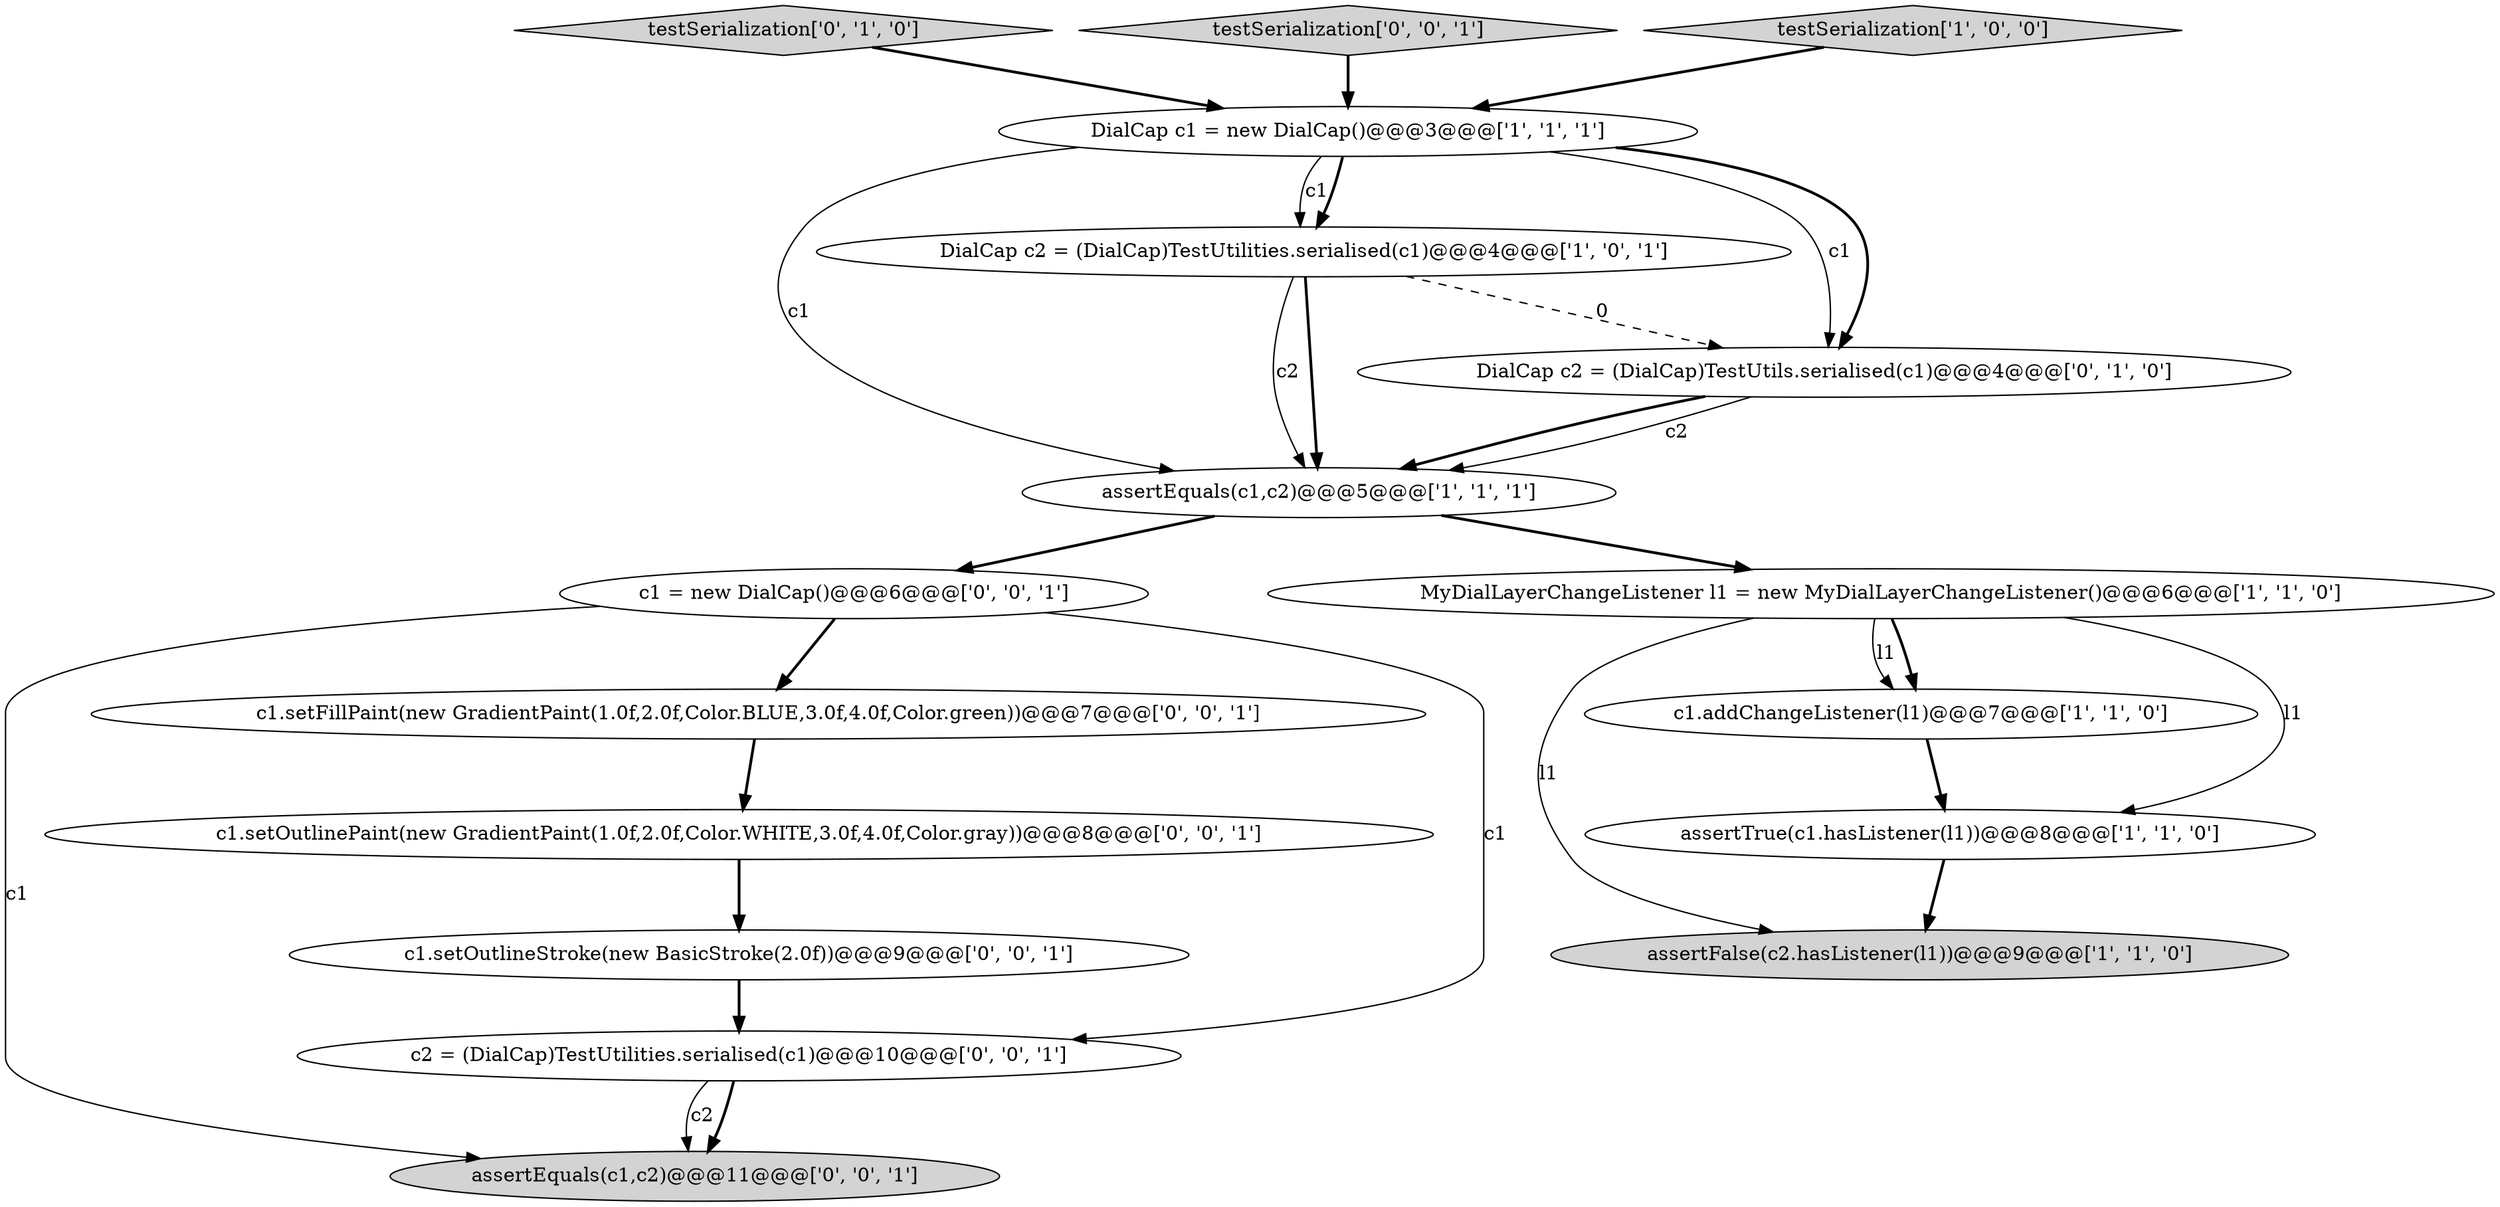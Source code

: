 digraph {
0 [style = filled, label = "assertEquals(c1,c2)@@@5@@@['1', '1', '1']", fillcolor = white, shape = ellipse image = "AAA0AAABBB1BBB"];
3 [style = filled, label = "assertFalse(c2.hasListener(l1))@@@9@@@['1', '1', '0']", fillcolor = lightgray, shape = ellipse image = "AAA0AAABBB1BBB"];
8 [style = filled, label = "testSerialization['0', '1', '0']", fillcolor = lightgray, shape = diamond image = "AAA0AAABBB2BBB"];
15 [style = filled, label = "c1.setOutlineStroke(new BasicStroke(2.0f))@@@9@@@['0', '0', '1']", fillcolor = white, shape = ellipse image = "AAA0AAABBB3BBB"];
14 [style = filled, label = "c2 = (DialCap)TestUtilities.serialised(c1)@@@10@@@['0', '0', '1']", fillcolor = white, shape = ellipse image = "AAA0AAABBB3BBB"];
16 [style = filled, label = "assertEquals(c1,c2)@@@11@@@['0', '0', '1']", fillcolor = lightgray, shape = ellipse image = "AAA0AAABBB3BBB"];
2 [style = filled, label = "assertTrue(c1.hasListener(l1))@@@8@@@['1', '1', '0']", fillcolor = white, shape = ellipse image = "AAA0AAABBB1BBB"];
13 [style = filled, label = "testSerialization['0', '0', '1']", fillcolor = lightgray, shape = diamond image = "AAA0AAABBB3BBB"];
7 [style = filled, label = "c1.addChangeListener(l1)@@@7@@@['1', '1', '0']", fillcolor = white, shape = ellipse image = "AAA0AAABBB1BBB"];
5 [style = filled, label = "DialCap c2 = (DialCap)TestUtilities.serialised(c1)@@@4@@@['1', '0', '1']", fillcolor = white, shape = ellipse image = "AAA0AAABBB1BBB"];
1 [style = filled, label = "testSerialization['1', '0', '0']", fillcolor = lightgray, shape = diamond image = "AAA0AAABBB1BBB"];
11 [style = filled, label = "c1 = new DialCap()@@@6@@@['0', '0', '1']", fillcolor = white, shape = ellipse image = "AAA0AAABBB3BBB"];
12 [style = filled, label = "c1.setOutlinePaint(new GradientPaint(1.0f,2.0f,Color.WHITE,3.0f,4.0f,Color.gray))@@@8@@@['0', '0', '1']", fillcolor = white, shape = ellipse image = "AAA0AAABBB3BBB"];
6 [style = filled, label = "DialCap c1 = new DialCap()@@@3@@@['1', '1', '1']", fillcolor = white, shape = ellipse image = "AAA0AAABBB1BBB"];
9 [style = filled, label = "DialCap c2 = (DialCap)TestUtils.serialised(c1)@@@4@@@['0', '1', '0']", fillcolor = white, shape = ellipse image = "AAA1AAABBB2BBB"];
4 [style = filled, label = "MyDialLayerChangeListener l1 = new MyDialLayerChangeListener()@@@6@@@['1', '1', '0']", fillcolor = white, shape = ellipse image = "AAA0AAABBB1BBB"];
10 [style = filled, label = "c1.setFillPaint(new GradientPaint(1.0f,2.0f,Color.BLUE,3.0f,4.0f,Color.green))@@@7@@@['0', '0', '1']", fillcolor = white, shape = ellipse image = "AAA0AAABBB3BBB"];
4->2 [style = solid, label="l1"];
5->0 [style = solid, label="c2"];
0->4 [style = bold, label=""];
4->7 [style = bold, label=""];
14->16 [style = bold, label=""];
9->0 [style = solid, label="c2"];
11->16 [style = solid, label="c1"];
12->15 [style = bold, label=""];
6->9 [style = solid, label="c1"];
13->6 [style = bold, label=""];
4->7 [style = solid, label="l1"];
9->0 [style = bold, label=""];
8->6 [style = bold, label=""];
1->6 [style = bold, label=""];
0->11 [style = bold, label=""];
2->3 [style = bold, label=""];
6->9 [style = bold, label=""];
10->12 [style = bold, label=""];
6->5 [style = solid, label="c1"];
6->0 [style = solid, label="c1"];
5->0 [style = bold, label=""];
11->10 [style = bold, label=""];
15->14 [style = bold, label=""];
14->16 [style = solid, label="c2"];
11->14 [style = solid, label="c1"];
6->5 [style = bold, label=""];
5->9 [style = dashed, label="0"];
4->3 [style = solid, label="l1"];
7->2 [style = bold, label=""];
}
